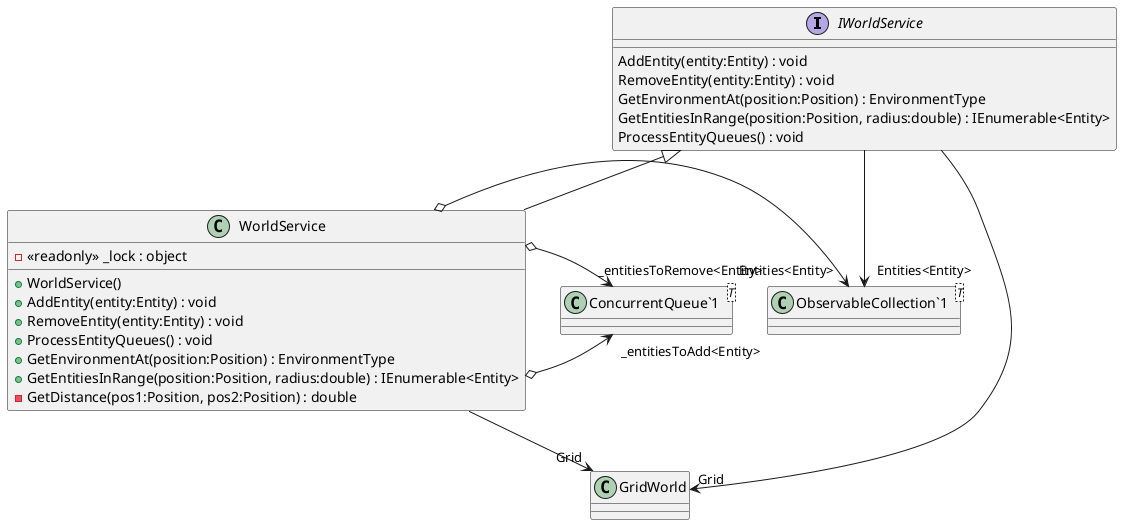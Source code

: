 @startuml
interface IWorldService {
    AddEntity(entity:Entity) : void
    RemoveEntity(entity:Entity) : void
    GetEnvironmentAt(position:Position) : EnvironmentType
    GetEntitiesInRange(position:Position, radius:double) : IEnumerable<Entity>
    ProcessEntityQueues() : void
}
class WorldService {
    - <<readonly>> _lock : object
    + WorldService()
    + AddEntity(entity:Entity) : void
    + RemoveEntity(entity:Entity) : void
    + ProcessEntityQueues() : void
    + GetEnvironmentAt(position:Position) : EnvironmentType
    + GetEntitiesInRange(position:Position, radius:double) : IEnumerable<Entity>
    - GetDistance(pos1:Position, pos2:Position) : double
}
class "ObservableCollection`1"<T> {
}
class "ConcurrentQueue`1"<T> {
}
IWorldService --> "Entities<Entity>" "ObservableCollection`1"
IWorldService --> "Grid" GridWorld
IWorldService <|-- WorldService
WorldService o-> "Entities<Entity>" "ObservableCollection`1"
WorldService o-> "_entitiesToAdd<Entity>" "ConcurrentQueue`1"
WorldService o-> "_entitiesToRemove<Entity>" "ConcurrentQueue`1"
WorldService --> "Grid" GridWorld
@enduml
